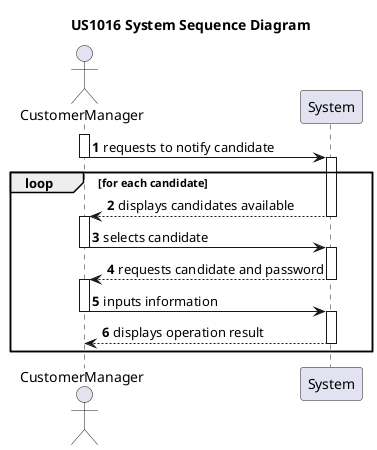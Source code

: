 @startuml
'https://plantuml.com/sequence-diagram

title US1016 System Sequence Diagram

autonumber

actor CustomerManager as act
participant System as sys


activate act
act -> sys : requests to notify candidate
deactivate act
activate sys

loop for each candidate
sys --> act : displays candidates available
deactivate sys
activate act

act -> sys : selects candidate
deactivate act
activate sys

sys --> act : requests candidate and password
deactivate sys
activate act

act -> sys : inputs information
deactivate act
activate sys

sys --> act : displays operation result
deactivate sys


end loop



@enduml